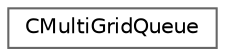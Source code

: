digraph "Graphical Class Hierarchy"
{
 // LATEX_PDF_SIZE
  bgcolor="transparent";
  edge [fontname=Helvetica,fontsize=10,labelfontname=Helvetica,labelfontsize=10];
  node [fontname=Helvetica,fontsize=10,shape=box,height=0.2,width=0.4];
  rankdir="LR";
  Node0 [id="Node000000",label="CMultiGridQueue",height=0.2,width=0.4,color="grey40", fillcolor="white", style="filled",URL="$classCMultiGridQueue.html",tooltip="Class for a multigrid queue system for the finite volume solver."];
}
